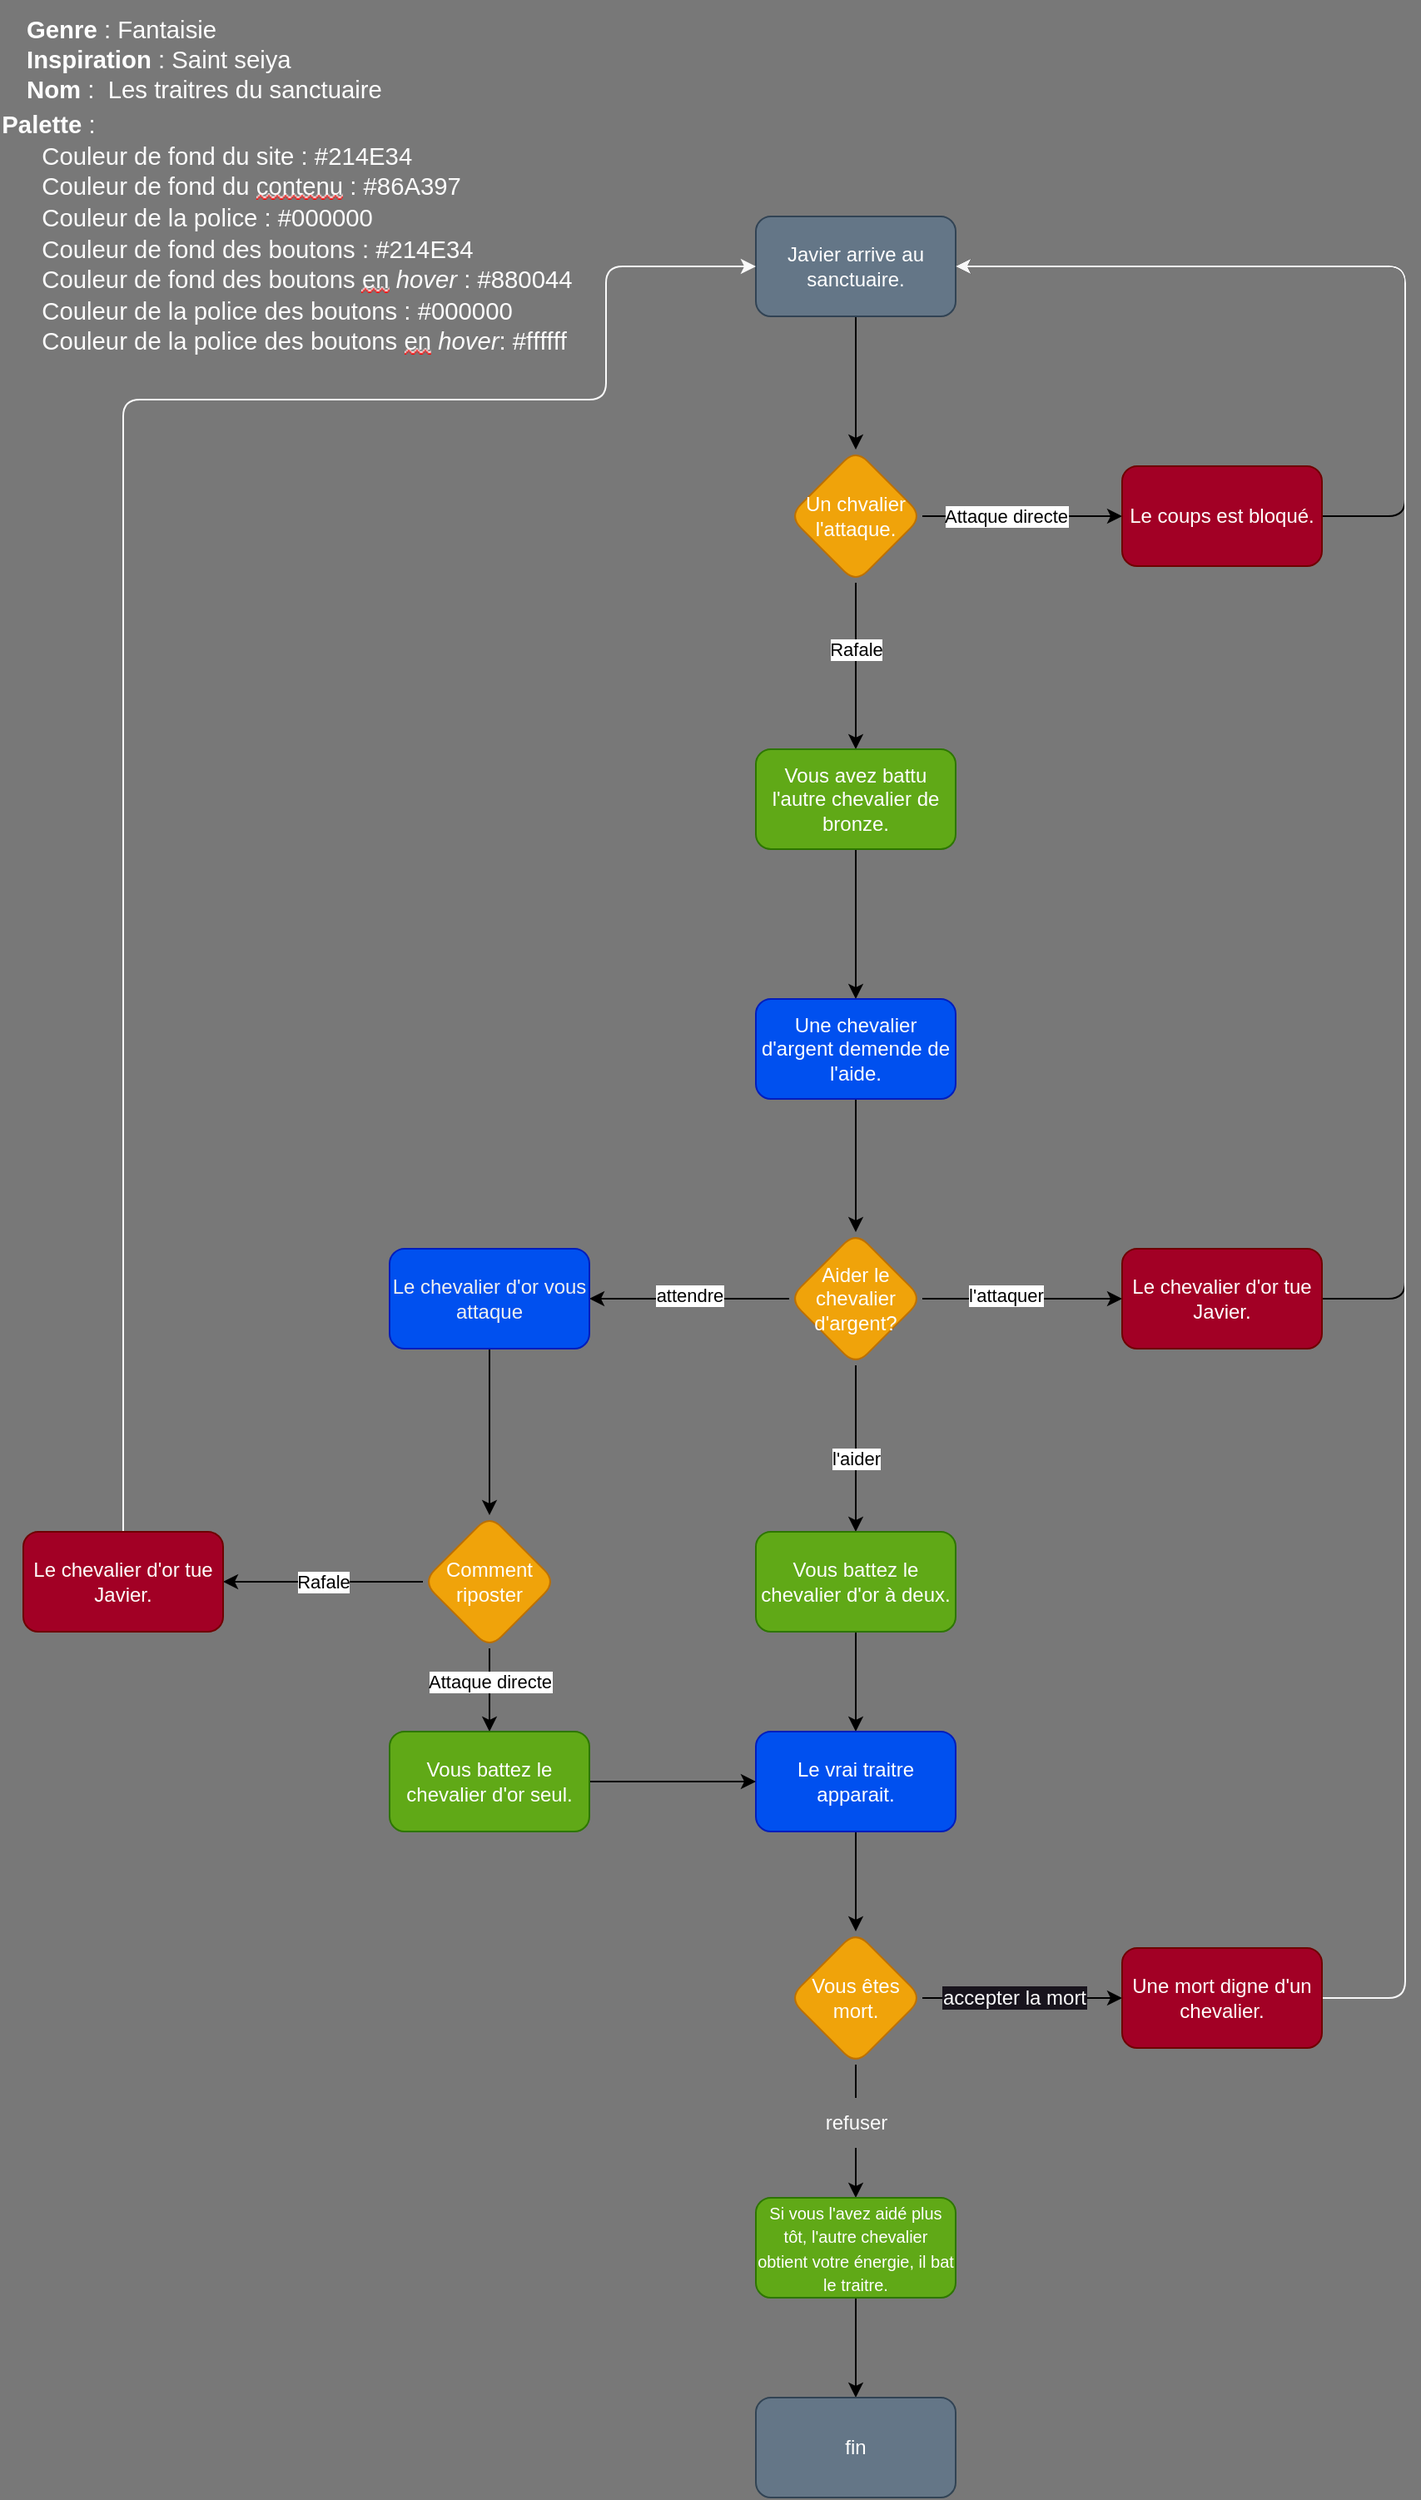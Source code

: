 <mxfile>
    <diagram id="e-8CFmKylmewfyXXPUCR" name="Page-1">
        <mxGraphModel dx="1216" dy="792" grid="0" gridSize="10" guides="0" tooltips="1" connect="1" arrows="1" fold="1" page="0" pageScale="1" pageWidth="850" pageHeight="1100" background="#787878" math="0" shadow="0">
            <root>
                <mxCell id="0"/>
                <mxCell id="1" parent="0"/>
                <mxCell id="6" style="edgeStyle=none;html=1;exitX=0.5;exitY=1;exitDx=0;exitDy=0;entryX=0.5;entryY=0;entryDx=0;entryDy=0;" parent="1" source="2" target="3" edge="1">
                    <mxGeometry relative="1" as="geometry"/>
                </mxCell>
                <mxCell id="2" value="Javier arrive au sanctuaire." style="rounded=1;whiteSpace=wrap;html=1;fillColor=#647687;fontColor=#ffffff;strokeColor=#314354;" parent="1" vertex="1">
                    <mxGeometry x="450" y="130" width="120" height="60" as="geometry"/>
                </mxCell>
                <mxCell id="7" style="edgeStyle=none;html=1;exitX=1;exitY=0.5;exitDx=0;exitDy=0;entryX=0;entryY=0.5;entryDx=0;entryDy=0;" parent="1" source="3" target="4" edge="1">
                    <mxGeometry relative="1" as="geometry"/>
                </mxCell>
                <mxCell id="10" value="Attaque directe" style="edgeLabel;html=1;align=center;verticalAlign=middle;resizable=0;points=[];" parent="7" vertex="1" connectable="0">
                    <mxGeometry x="-0.2" y="-2" relative="1" as="geometry">
                        <mxPoint x="2" y="-2" as="offset"/>
                    </mxGeometry>
                </mxCell>
                <mxCell id="8" style="edgeStyle=none;html=1;exitX=0.5;exitY=1;exitDx=0;exitDy=0;entryX=0.5;entryY=0;entryDx=0;entryDy=0;" parent="1" source="3" target="5" edge="1">
                    <mxGeometry relative="1" as="geometry"/>
                </mxCell>
                <mxCell id="11" value="Rafale" style="edgeLabel;html=1;align=center;verticalAlign=middle;resizable=0;points=[];" parent="8" vertex="1" connectable="0">
                    <mxGeometry x="0.22" relative="1" as="geometry">
                        <mxPoint y="-21" as="offset"/>
                    </mxGeometry>
                </mxCell>
                <mxCell id="3" value="&lt;font color=&quot;#ffffff&quot;&gt;Un chvalier l'attaque.&lt;/font&gt;" style="rhombus;whiteSpace=wrap;html=1;fillColor=#f0a30a;fontColor=#000000;strokeColor=#BD7000;rounded=1;" parent="1" vertex="1">
                    <mxGeometry x="470" y="270" width="80" height="80" as="geometry"/>
                </mxCell>
                <mxCell id="27" style="edgeStyle=orthogonalEdgeStyle;html=1;exitX=1;exitY=0.5;exitDx=0;exitDy=0;fontColor=#FCFCFC;entryX=1;entryY=0.5;entryDx=0;entryDy=0;" parent="1" source="4" target="2" edge="1">
                    <mxGeometry relative="1" as="geometry">
                        <mxPoint x="830" y="310" as="targetPoint"/>
                        <Array as="points">
                            <mxPoint x="840" y="310"/>
                            <mxPoint x="840" y="160"/>
                        </Array>
                    </mxGeometry>
                </mxCell>
                <mxCell id="4" value="Le coups est bloqué." style="rounded=1;whiteSpace=wrap;html=1;fillColor=#a20025;fontColor=#ffffff;strokeColor=#6F0000;" parent="1" vertex="1">
                    <mxGeometry x="670" y="280" width="120" height="60" as="geometry"/>
                </mxCell>
                <mxCell id="18" style="edgeStyle=none;html=1;exitX=0.5;exitY=1;exitDx=0;exitDy=0;entryX=0.5;entryY=0;entryDx=0;entryDy=0;fontColor=#FCFCFC;" parent="1" source="5" target="17" edge="1">
                    <mxGeometry relative="1" as="geometry"/>
                </mxCell>
                <mxCell id="5" value="Vous avez battu l'autre chevalier de bronze." style="rounded=1;whiteSpace=wrap;html=1;fillColor=#60a917;fontColor=#ffffff;strokeColor=#2D7600;" parent="1" vertex="1">
                    <mxGeometry x="450" y="450" width="120" height="60" as="geometry"/>
                </mxCell>
                <mxCell id="14" value="&lt;font color=&quot;#ffffff&quot;&gt;&lt;span style=&quot;margin: 0px; padding: 0px; user-select: text; -webkit-user-drag: none; -webkit-tap-highlight-color: transparent; font-weight: bold; font-size: 11pt; font-family: Calibri, sans-serif; line-height: 18px; font-variant-ligatures: none !important;&quot; lang=&quot;EN-US&quot; class=&quot;TextRun SCXO33708353 BCX0&quot; data-contrast=&quot;auto&quot;&gt;Genre&amp;nbsp;&lt;/span&gt;&lt;span style=&quot;margin: 0px; padding: 0px; user-select: text; -webkit-user-drag: none; -webkit-tap-highlight-color: transparent; font-size: 11pt; font-family: Calibri, sans-serif; line-height: 18px; font-variant-ligatures: none !important;&quot; lang=&quot;EN-US&quot; class=&quot;TextRun SCXO33708353 BCX0&quot; data-contrast=&quot;auto&quot;&gt;: Fantaisie&lt;/span&gt;&lt;span style=&quot;margin: 0px; padding: 0px; user-select: text; -webkit-user-drag: none; -webkit-tap-highlight-color: transparent; font-size: 11pt; line-height: 18px; font-family: WordVisiCarriageReturn_MSFontService, Calibri, sans-serif;&quot; class=&quot;LineBreakBlob BlobObject DragDrop SCXO33708353 BCX0&quot;&gt;&lt;span style=&quot;margin: 0px; padding: 0px; user-select: text; -webkit-user-drag: none; -webkit-tap-highlight-color: transparent;&quot; class=&quot;SCXO33708353 BCX0&quot;&gt;&amp;nbsp;&lt;/span&gt;&lt;br style=&quot;margin: 0px; padding: 0px; user-select: text; -webkit-user-drag: none; -webkit-tap-highlight-color: transparent;&quot; class=&quot;SCXO33708353 BCX0&quot;&gt;&lt;/span&gt;&lt;span style=&quot;margin: 0px; padding: 0px; user-select: text; -webkit-user-drag: none; -webkit-tap-highlight-color: transparent; font-weight: bold; font-size: 11pt; font-family: Calibri, sans-serif; line-height: 18px; font-variant-ligatures: none !important;&quot; lang=&quot;EN-US&quot; class=&quot;TextRun SCXO33708353 BCX0&quot; data-contrast=&quot;auto&quot;&gt;Inspiration&amp;nbsp;&lt;/span&gt;&lt;span style=&quot;margin: 0px; padding: 0px; user-select: text; -webkit-user-drag: none; -webkit-tap-highlight-color: transparent; font-size: 11pt; font-family: Calibri, sans-serif; line-height: 18px; font-variant-ligatures: none !important;&quot; lang=&quot;EN-US&quot; class=&quot;TextRun SCXO33708353 BCX0&quot; data-contrast=&quot;auto&quot;&gt;: Saint seiya&lt;/span&gt;&lt;span style=&quot;margin: 0px; padding: 0px; user-select: text; -webkit-user-drag: none; -webkit-tap-highlight-color: transparent; font-size: 11pt; line-height: 18px; font-family: WordVisiCarriageReturn_MSFontService, Calibri, sans-serif;&quot; class=&quot;LineBreakBlob BlobObject DragDrop SCXO33708353 BCX0&quot;&gt;&lt;span style=&quot;margin: 0px; padding: 0px; user-select: text; -webkit-user-drag: none; -webkit-tap-highlight-color: transparent;&quot; class=&quot;SCXO33708353 BCX0&quot;&gt;&amp;nbsp;&lt;/span&gt;&lt;br style=&quot;margin: 0px; padding: 0px; user-select: text; -webkit-user-drag: none; -webkit-tap-highlight-color: transparent;&quot; class=&quot;SCXO33708353 BCX0&quot;&gt;&lt;/span&gt;&lt;span style=&quot;margin: 0px; padding: 0px; user-select: text; -webkit-user-drag: none; -webkit-tap-highlight-color: transparent; font-weight: bold; font-size: 11pt; font-family: Calibri, sans-serif; line-height: 18px; font-variant-ligatures: none !important;&quot; lang=&quot;EN-US&quot; class=&quot;TextRun SCXO33708353 BCX0&quot; data-contrast=&quot;auto&quot;&gt;Nom&amp;nbsp;&lt;/span&gt;&lt;span style=&quot;margin: 0px; padding: 0px; user-select: text; -webkit-user-drag: none; -webkit-tap-highlight-color: transparent; font-size: 11pt; font-family: Calibri, sans-serif; line-height: 18px; font-variant-ligatures: none !important;&quot; lang=&quot;EN-US&quot; class=&quot;TextRun SCXO33708353 BCX0&quot; data-contrast=&quot;auto&quot;&gt;: &lt;/span&gt;&lt;span style=&quot;margin: 0px; padding: 0px; user-select: text; -webkit-user-drag: none; -webkit-tap-highlight-color: transparent; font-size: 11pt; line-height: 18px; font-family: Calibri, sans-serif;&quot; class=&quot;EOP SCXO33708353 BCX0&quot;&gt;&amp;nbsp;Les traitres du sanctuaire&lt;br&gt;&lt;/span&gt;&lt;/font&gt;" style="text;html=1;align=left;verticalAlign=middle;resizable=0;points=[];autosize=1;strokeColor=none;fillColor=none;" parent="1" vertex="1">
                    <mxGeometry x="10" width="220" height="70" as="geometry"/>
                </mxCell>
                <mxCell id="16" value="&lt;p style=&quot;margin: 0px; padding: 0px; user-select: text; -webkit-user-drag: none; -webkit-tap-highlight-color: transparent; overflow-wrap: break-word; font-family: Calibri, sans-serif; font-size: 14.667px; text-align: left; vertical-align: baseline; font-kerning: none;&quot; lang=&quot;FR-CA&quot; class=&quot;Paragraph SCXO118537316 BCX0&quot;&gt;&lt;font style=&quot;&quot; color=&quot;#fcfcfc&quot;&gt;&lt;span style=&quot;margin: 0px; padding: 0px; user-select: text; -webkit-user-drag: none; -webkit-tap-highlight-color: transparent; font-weight: bold; font-size: 11pt; line-height: 18px; font-variant-ligatures: none !important;&quot; lang=&quot;EN-US&quot; class=&quot;TextRun SCXO118537316 BCX0&quot; data-contrast=&quot;auto&quot;&gt;Palette&amp;nbsp;&lt;/span&gt;&lt;span style=&quot;margin: 0px; padding: 0px; user-select: text; -webkit-user-drag: none; -webkit-tap-highlight-color: transparent; font-size: 11pt; line-height: 18px; font-variant-ligatures: none !important;&quot; lang=&quot;EN-US&quot; class=&quot;TextRun SCXO118537316 BCX0&quot; data-contrast=&quot;auto&quot;&gt;:&amp;nbsp;&lt;/span&gt;&lt;span style=&quot;margin: 0px; padding: 0px; user-select: text; -webkit-user-drag: none; -webkit-tap-highlight-color: transparent; font-size: 11pt; line-height: 18px;&quot; class=&quot;EOP SCXO118537316 BCX0&quot;&gt;&amp;nbsp;&lt;/span&gt;&lt;/font&gt;&lt;/p&gt;&lt;ul style=&quot;margin: 0px; padding: 0px; user-select: text; -webkit-user-drag: none; -webkit-tap-highlight-color: transparent; overflow: visible; cursor: text; font-family: verdana; font-size: 14.667px; text-align: left;&quot; role=&quot;list&quot; class=&quot;BulletListStyle1 SCXO118537316 BCX0&quot;&gt;&lt;li style=&quot;margin: 0px 0px 0px 24px; padding-top: 0px; padding-bottom: 0px; user-select: text; -webkit-user-drag: none; -webkit-tap-highlight-color: transparent; overflow: visible; cursor: text; clear: both; position: relative; direction: ltr; display: block; font-size: 11pt; font-family: Calibri, sans-serif; vertical-align: baseline;&quot; class=&quot;OutlineElement Ltr SCXO118537316 BCX0&quot; data-aria-level=&quot;2&quot; role=&quot;listitem&quot; data-aria-posinset=&quot;1&quot;&gt;&lt;p style=&quot;margin: 0px; padding: 0px; user-select: text; -webkit-user-drag: none; -webkit-tap-highlight-color: transparent; overflow-wrap: break-word; vertical-align: baseline; font-kerning: none;&quot; lang=&quot;FR-CA&quot; class=&quot;Paragraph SCXO118537316 BCX0&quot;&gt;&lt;font color=&quot;#fcfcfc&quot;&gt;&lt;span style=&quot;margin: 0px; padding: 0px; user-select: text; -webkit-user-drag: none; -webkit-tap-highlight-color: transparent; font-size: 11pt; line-height: 18px; font-variant-ligatures: none !important;&quot; lang=&quot;EN-US&quot; class=&quot;TextRun SCXO118537316 BCX0&quot; data-contrast=&quot;auto&quot;&gt;Couleur de fond du site : #&lt;/span&gt;&lt;span style=&quot;margin: 0px; padding: 0px; user-select: text; -webkit-user-drag: none; -webkit-tap-highlight-color: transparent; font-size: 11pt; line-height: 18px;&quot; class=&quot;EOP SCXO118537316 BCX0&quot;&gt;&lt;span style=&quot;font-size: 14.667px; font-variant-ligatures: none;&quot;&gt;214E34&lt;/span&gt;&amp;nbsp;&lt;/span&gt;&lt;/font&gt;&lt;/p&gt;&lt;/li&gt;&lt;li style=&quot;margin: 0px 0px 0px 24px; padding-top: 0px; padding-bottom: 0px; user-select: text; -webkit-user-drag: none; -webkit-tap-highlight-color: transparent; overflow: visible; cursor: text; clear: both; position: relative; direction: ltr; display: block; font-size: 11pt; font-family: Calibri, sans-serif; vertical-align: baseline;&quot; class=&quot;OutlineElement Ltr SCXO118537316 BCX0&quot; data-aria-level=&quot;2&quot; role=&quot;listitem&quot; data-aria-posinset=&quot;2&quot;&gt;&lt;p style=&quot;margin: 0px; padding: 0px; user-select: text; -webkit-user-drag: none; -webkit-tap-highlight-color: transparent; overflow-wrap: break-word; vertical-align: baseline; font-kerning: none;&quot; lang=&quot;FR-CA&quot; class=&quot;Paragraph SCXO118537316 BCX0&quot;&gt;&lt;font color=&quot;#fcfcfc&quot;&gt;&lt;span style=&quot;margin: 0px; padding: 0px; user-select: text; -webkit-user-drag: none; -webkit-tap-highlight-color: transparent; font-size: 11pt; line-height: 18px; font-variant-ligatures: none !important;&quot; lang=&quot;EN-US&quot; class=&quot;TextRun SCXO118537316 BCX0&quot; data-contrast=&quot;auto&quot;&gt;&lt;span style=&quot;margin: 0px; padding: 0px; user-select: text; -webkit-user-drag: none; -webkit-tap-highlight-color: transparent;&quot; class=&quot;NormalTextRun SCXO118537316 BCX0&quot;&gt;Couleur de fond du&amp;nbsp;&lt;/span&gt;&lt;span style=&quot;margin: 0px; padding: 0px; user-select: text; -webkit-user-drag: none; -webkit-tap-highlight-color: transparent; background-repeat: repeat-x; background-position: left bottom; background-image: url(&amp;quot;data:image/gif;base64,R0lGODlhBQAEAJECAP////8AAAAAAAAAACH5BAEAAAIALAAAAAAFAAQAAAIIlGAXCCHrTCgAOw==&amp;quot;); border-bottom: 1px solid transparent;&quot; class=&quot;SpellingError SCXO118537316 BCX0&quot;&gt;contenu&lt;/span&gt;&lt;span style=&quot;margin: 0px; padding: 0px; user-select: text; -webkit-user-drag: none; -webkit-tap-highlight-color: transparent;&quot; class=&quot;NormalTextRun SCXO118537316 BCX0&quot;&gt;&amp;nbsp;:&amp;nbsp;&lt;/span&gt;&lt;/span&gt;&lt;span style=&quot;margin: 0px; padding: 0px; user-select: text; -webkit-user-drag: none; -webkit-tap-highlight-color: transparent; font-size: 11pt; line-height: 18px;&quot; class=&quot;EOP SCXO118537316 BCX0&quot;&gt;&lt;span style=&quot;font-size: 14.667px; font-variant-ligatures: none;&quot;&gt;#&lt;/span&gt;&lt;/span&gt;&lt;/font&gt;&lt;span style=&quot;color: rgb(252, 252, 252); font-size: 14.667px; font-variant-ligatures: none; background-color: initial;&quot;&gt;86A397&lt;/span&gt;&lt;/p&gt;&lt;/li&gt;&lt;li style=&quot;margin: 0px 0px 0px 24px; padding-top: 0px; padding-bottom: 0px; user-select: text; -webkit-user-drag: none; -webkit-tap-highlight-color: transparent; overflow: visible; cursor: text; clear: both; position: relative; direction: ltr; display: block; font-size: 11pt; font-family: Calibri, sans-serif; vertical-align: baseline;&quot; class=&quot;OutlineElement Ltr SCXO118537316 BCX0&quot; data-aria-level=&quot;2&quot; role=&quot;listitem&quot; data-aria-posinset=&quot;3&quot;&gt;&lt;p style=&quot;margin: 0px; padding: 0px; user-select: text; -webkit-user-drag: none; -webkit-tap-highlight-color: transparent; overflow-wrap: break-word; vertical-align: baseline; font-kerning: none;&quot; lang=&quot;FR-CA&quot; class=&quot;Paragraph SCXO118537316 BCX0&quot;&gt;&lt;font color=&quot;#fcfcfc&quot;&gt;&lt;span style=&quot;margin: 0px; padding: 0px; user-select: text; -webkit-user-drag: none; -webkit-tap-highlight-color: transparent; font-size: 11pt; line-height: 18px; font-variant-ligatures: none !important;&quot; lang=&quot;EN-US&quot; class=&quot;TextRun SCXO118537316 BCX0&quot; data-contrast=&quot;auto&quot;&gt;Couleur de la police : #000000&lt;/span&gt;&lt;span style=&quot;margin: 0px; padding: 0px; user-select: text; -webkit-user-drag: none; -webkit-tap-highlight-color: transparent; font-size: 11pt; line-height: 18px;&quot; class=&quot;EOP SCXO118537316 BCX0&quot;&gt;&amp;nbsp;&lt;/span&gt;&lt;/font&gt;&lt;/p&gt;&lt;/li&gt;&lt;li style=&quot;margin: 0px 0px 0px 24px; padding-top: 0px; padding-bottom: 0px; user-select: text; -webkit-user-drag: none; -webkit-tap-highlight-color: transparent; overflow: visible; cursor: text; clear: both; position: relative; direction: ltr; display: block; font-size: 11pt; font-family: Calibri, sans-serif; vertical-align: baseline;&quot; class=&quot;OutlineElement Ltr SCXO118537316 BCX0&quot; data-aria-level=&quot;2&quot; role=&quot;listitem&quot; data-aria-posinset=&quot;4&quot;&gt;&lt;p style=&quot;margin: 0px; padding: 0px; user-select: text; -webkit-user-drag: none; -webkit-tap-highlight-color: transparent; overflow-wrap: break-word; vertical-align: baseline; font-kerning: none;&quot; lang=&quot;FR-CA&quot; class=&quot;Paragraph SCXO118537316 BCX0&quot;&gt;&lt;font color=&quot;#fcfcfc&quot;&gt;&lt;span style=&quot;margin: 0px; padding: 0px; user-select: text; -webkit-user-drag: none; -webkit-tap-highlight-color: transparent; font-size: 11pt; line-height: 18px; font-variant-ligatures: none !important;&quot; lang=&quot;EN-US&quot; class=&quot;TextRun SCXO118537316 BCX0&quot; data-contrast=&quot;auto&quot;&gt;Couleur de fond des boutons : #&lt;/span&gt;&lt;/font&gt;&lt;span style=&quot;background-color: initial; color: rgb(252, 252, 252); font-size: 14.667px; font-variant-ligatures: none;&quot;&gt;214E34&lt;/span&gt;&lt;span style=&quot;background-color: initial; color: rgb(252, 252, 252); font-size: 14.667px;&quot;&gt;&amp;nbsp;&lt;/span&gt;&lt;/p&gt;&lt;/li&gt;&lt;li style=&quot;margin: 0px 0px 0px 24px; padding-top: 0px; padding-bottom: 0px; user-select: text; -webkit-user-drag: none; -webkit-tap-highlight-color: transparent; overflow: visible; cursor: text; clear: both; position: relative; direction: ltr; display: block; font-size: 11pt; font-family: Calibri, sans-serif; vertical-align: baseline;&quot; class=&quot;OutlineElement Ltr SCXO118537316 BCX0&quot; data-aria-level=&quot;2&quot; role=&quot;listitem&quot; data-aria-posinset=&quot;5&quot;&gt;&lt;p style=&quot;margin: 0px; padding: 0px; user-select: text; -webkit-user-drag: none; -webkit-tap-highlight-color: transparent; overflow-wrap: break-word; vertical-align: baseline; font-kerning: none;&quot; lang=&quot;FR-CA&quot; class=&quot;Paragraph SCXO118537316 BCX0&quot;&gt;&lt;font color=&quot;#fcfcfc&quot;&gt;&lt;span style=&quot;margin: 0px; padding: 0px; user-select: text; -webkit-user-drag: none; -webkit-tap-highlight-color: transparent; font-size: 11pt; line-height: 18px; font-variant-ligatures: none !important;&quot; lang=&quot;EN-US&quot; class=&quot;TextRun SCXO118537316 BCX0&quot; data-contrast=&quot;auto&quot;&gt;&lt;span style=&quot;margin: 0px; padding: 0px; user-select: text; -webkit-user-drag: none; -webkit-tap-highlight-color: transparent;&quot; class=&quot;NormalTextRun SCXO118537316 BCX0&quot;&gt;Couleur de fond des boutons&amp;nbsp;&lt;/span&gt;&lt;span style=&quot;margin: 0px; padding: 0px; user-select: text; -webkit-user-drag: none; -webkit-tap-highlight-color: transparent; background-repeat: repeat-x; background-position: left bottom; background-image: url(&amp;quot;data:image/gif;base64,R0lGODlhBQAEAJECAP////8AAAAAAAAAACH5BAEAAAIALAAAAAAFAAQAAAIIlGAXCCHrTCgAOw==&amp;quot;); border-bottom: 1px solid transparent;&quot; class=&quot;SpellingError SCXO118537316 BCX0&quot;&gt;en&lt;/span&gt;&lt;span style=&quot;margin: 0px; padding: 0px; user-select: text; -webkit-user-drag: none; -webkit-tap-highlight-color: transparent;&quot; class=&quot;NormalTextRun SCXO118537316 BCX0&quot;&gt;&amp;nbsp;&lt;/span&gt;&lt;/span&gt;&lt;span style=&quot;margin: 0px; padding: 0px; user-select: text; -webkit-user-drag: none; -webkit-tap-highlight-color: transparent; font-style: italic; font-size: 11pt; line-height: 18px; font-variant-ligatures: none !important;&quot; lang=&quot;EN-US&quot; class=&quot;TextRun SCXO118537316 BCX0&quot; data-contrast=&quot;auto&quot;&gt;hover&amp;nbsp;&lt;/span&gt;&lt;span style=&quot;margin: 0px; padding: 0px; user-select: text; -webkit-user-drag: none; -webkit-tap-highlight-color: transparent; font-size: 11pt; line-height: 18px; font-variant-ligatures: none !important;&quot; lang=&quot;EN-US&quot; class=&quot;TextRun SCXO118537316 BCX0&quot; data-contrast=&quot;auto&quot;&gt;: #880044&lt;/span&gt;&lt;span style=&quot;margin: 0px; padding: 0px; user-select: text; -webkit-user-drag: none; -webkit-tap-highlight-color: transparent; font-size: 11pt; line-height: 18px;&quot; class=&quot;EOP SCXO118537316 BCX0&quot;&gt;&amp;nbsp;&lt;/span&gt;&lt;/font&gt;&lt;/p&gt;&lt;/li&gt;&lt;li style=&quot;margin: 0px 0px 0px 24px; padding-top: 0px; padding-bottom: 0px; user-select: text; -webkit-user-drag: none; -webkit-tap-highlight-color: transparent; overflow: visible; cursor: text; clear: both; position: relative; direction: ltr; display: block; font-size: 11pt; font-family: Calibri, sans-serif; vertical-align: baseline;&quot; class=&quot;OutlineElement Ltr SCXO118537316 BCX0&quot; data-aria-level=&quot;2&quot; role=&quot;listitem&quot; data-aria-posinset=&quot;6&quot;&gt;&lt;p style=&quot;margin: 0px; padding: 0px; user-select: text; -webkit-user-drag: none; -webkit-tap-highlight-color: transparent; overflow-wrap: break-word; vertical-align: baseline; font-kerning: none;&quot; lang=&quot;FR-CA&quot; class=&quot;Paragraph SCXO118537316 BCX0&quot;&gt;&lt;font color=&quot;#fcfcfc&quot;&gt;&lt;span style=&quot;margin: 0px; padding: 0px; user-select: text; -webkit-user-drag: none; -webkit-tap-highlight-color: transparent; font-size: 11pt; line-height: 18px; font-variant-ligatures: none !important;&quot; lang=&quot;EN-US&quot; class=&quot;TextRun SCXO118537316 BCX0&quot; data-contrast=&quot;auto&quot;&gt;Couleur de la police des boutons : #000000&lt;/span&gt;&lt;span style=&quot;margin: 0px; padding: 0px; user-select: text; -webkit-user-drag: none; -webkit-tap-highlight-color: transparent; font-size: 11pt; line-height: 18px;&quot; class=&quot;EOP SCXO118537316 BCX0&quot;&gt;&amp;nbsp;&lt;/span&gt;&lt;/font&gt;&lt;/p&gt;&lt;/li&gt;&lt;li style=&quot;margin: 0px 0px 0px 24px; padding-top: 0px; padding-bottom: 0px; user-select: text; -webkit-user-drag: none; -webkit-tap-highlight-color: transparent; overflow: visible; cursor: text; clear: both; position: relative; direction: ltr; display: block; font-size: 11pt; font-family: Calibri, sans-serif; vertical-align: baseline;&quot; class=&quot;OutlineElement Ltr SCXO118537316 BCX0&quot; data-aria-level=&quot;2&quot; role=&quot;listitem&quot; data-aria-posinset=&quot;7&quot;&gt;&lt;p style=&quot;margin: 0px; padding: 0px; user-select: text; -webkit-user-drag: none; -webkit-tap-highlight-color: transparent; overflow-wrap: break-word; vertical-align: baseline; font-kerning: none;&quot; lang=&quot;FR-CA&quot; class=&quot;Paragraph SCXO118537316 BCX0&quot;&gt;&lt;font style=&quot;&quot; color=&quot;#fcfcfc&quot;&gt;&lt;span style=&quot;margin: 0px; padding: 0px; user-select: text; -webkit-user-drag: none; -webkit-tap-highlight-color: transparent; font-size: 11pt; line-height: 18px; font-variant-ligatures: none !important;&quot; lang=&quot;EN-US&quot; class=&quot;TextRun SCXO118537316 BCX0&quot; data-contrast=&quot;auto&quot;&gt;Couleur de la police des boutons&amp;nbsp;&lt;/span&gt;&lt;span style=&quot;margin: 0px; padding: 0px; user-select: text; -webkit-user-drag: none; -webkit-tap-highlight-color: transparent; font-size: 11pt; line-height: 18px; font-variant-ligatures: none !important;&quot; lang=&quot;EN-US&quot; class=&quot;TextRun SCXO118537316 BCX0&quot; data-contrast=&quot;auto&quot;&gt;&lt;span style=&quot;margin: 0px; padding: 0px; user-select: text; -webkit-user-drag: none; -webkit-tap-highlight-color: transparent; background-repeat: repeat-x; background-position: left bottom; background-image: url(&amp;quot;data:image/gif;base64,R0lGODlhBQAEAJECAP////8AAAAAAAAAACH5BAEAAAIALAAAAAAFAAQAAAIIlGAXCCHrTCgAOw==&amp;quot;); border-bottom: 1px solid transparent;&quot; class=&quot;SpellingError SCXO118537316 BCX0&quot;&gt;en&lt;/span&gt;&lt;span style=&quot;margin: 0px; padding: 0px; user-select: text; -webkit-user-drag: none; -webkit-tap-highlight-color: transparent;&quot; class=&quot;NormalTextRun SCXO118537316 BCX0&quot;&gt;&amp;nbsp;&lt;/span&gt;&lt;/span&gt;&lt;span style=&quot;margin: 0px; padding: 0px; user-select: text; -webkit-user-drag: none; -webkit-tap-highlight-color: transparent; font-style: italic; font-size: 11pt; line-height: 18px; font-variant-ligatures: none !important;&quot; lang=&quot;EN-US&quot; class=&quot;TextRun SCXO118537316 BCX0&quot; data-contrast=&quot;auto&quot;&gt;hover&lt;/span&gt;&lt;span style=&quot;margin: 0px; padding: 0px; user-select: text; -webkit-user-drag: none; -webkit-tap-highlight-color: transparent; font-size: 11pt; line-height: 18px; font-variant-ligatures: none !important;&quot; lang=&quot;EN-US&quot; class=&quot;TextRun SCXO118537316 BCX0&quot; data-contrast=&quot;auto&quot;&gt;: #ffffff&lt;/span&gt;&lt;/font&gt;&lt;span style=&quot;background-color: transparent; color: windowtext; margin: 0px; padding: 0px; user-select: text; -webkit-user-drag: none; -webkit-tap-highlight-color: transparent; font-size: 11pt; line-height: 18px;&quot; class=&quot;EOP SCXO118537316 BCX0&quot;&gt;&amp;nbsp;&lt;/span&gt;&lt;/p&gt;&lt;/li&gt;&lt;/ul&gt;" style="text;html=1;align=center;verticalAlign=middle;resizable=0;points=[];autosize=1;strokeColor=none;fillColor=none;" parent="1" vertex="1">
                    <mxGeometry y="60" width="340" height="160" as="geometry"/>
                </mxCell>
                <mxCell id="23" style="edgeStyle=none;html=1;exitX=0.5;exitY=1;exitDx=0;exitDy=0;entryX=0.5;entryY=0;entryDx=0;entryDy=0;fontColor=#FCFCFC;" parent="1" source="17" target="19" edge="1">
                    <mxGeometry relative="1" as="geometry"/>
                </mxCell>
                <mxCell id="17" value="Une chevalier d'argent demende de l'aide." style="rounded=1;whiteSpace=wrap;html=1;fillColor=#0050ef;fontColor=#ffffff;strokeColor=#001DBC;" parent="1" vertex="1">
                    <mxGeometry x="450" y="600" width="120" height="60" as="geometry"/>
                </mxCell>
                <mxCell id="21" style="edgeStyle=none;html=1;exitX=1;exitY=0.5;exitDx=0;exitDy=0;entryX=0;entryY=0.5;entryDx=0;entryDy=0;fontColor=#FCFCFC;" parent="1" source="19" target="20" edge="1">
                    <mxGeometry relative="1" as="geometry"/>
                </mxCell>
                <mxCell id="25" style="edgeStyle=none;html=1;exitX=0.5;exitY=1;exitDx=0;exitDy=0;entryX=0.5;entryY=0;entryDx=0;entryDy=0;fontColor=#FCFCFC;" parent="1" source="19" target="24" edge="1">
                    <mxGeometry relative="1" as="geometry"/>
                </mxCell>
                <mxCell id="30" style="edgeStyle=orthogonalEdgeStyle;html=1;exitX=0;exitY=0.5;exitDx=0;exitDy=0;entryX=1;entryY=0.5;entryDx=0;entryDy=0;fontColor=#FCFCFC;" parent="1" source="19" target="58" edge="1">
                    <mxGeometry relative="1" as="geometry">
                        <mxPoint x="340" y="780" as="targetPoint"/>
                    </mxGeometry>
                </mxCell>
                <mxCell id="19" value="&lt;font color=&quot;#ffffff&quot;&gt;Aider le chevalier d'argent?&lt;/font&gt;" style="rhombus;whiteSpace=wrap;html=1;fillColor=#f0a30a;fontColor=#000000;strokeColor=#BD7000;rounded=1;" parent="1" vertex="1">
                    <mxGeometry x="470" y="740" width="80" height="80" as="geometry"/>
                </mxCell>
                <mxCell id="28" style="edgeStyle=orthogonalEdgeStyle;html=1;exitX=1;exitY=0.5;exitDx=0;exitDy=0;fontColor=#FCFCFC;entryX=1;entryY=0.5;entryDx=0;entryDy=0;" parent="1" source="20" target="2" edge="1">
                    <mxGeometry relative="1" as="geometry">
                        <mxPoint x="840" y="330" as="targetPoint"/>
                        <Array as="points">
                            <mxPoint x="840" y="780"/>
                            <mxPoint x="840" y="160"/>
                        </Array>
                    </mxGeometry>
                </mxCell>
                <mxCell id="20" value="Le chevalier d'or tue Javier." style="rounded=1;whiteSpace=wrap;html=1;fillColor=#a20025;fontColor=#ffffff;strokeColor=#6F0000;" parent="1" vertex="1">
                    <mxGeometry x="670" y="750" width="120" height="60" as="geometry"/>
                </mxCell>
                <mxCell id="22" value="l'attaquer" style="edgeLabel;html=1;align=center;verticalAlign=middle;resizable=0;points=[];" parent="1" vertex="1" connectable="0">
                    <mxGeometry x="610" y="782" as="geometry">
                        <mxPoint x="-10" y="-4" as="offset"/>
                    </mxGeometry>
                </mxCell>
                <mxCell id="34" style="edgeStyle=orthogonalEdgeStyle;html=1;exitX=0.5;exitY=1;exitDx=0;exitDy=0;entryX=0.5;entryY=0;entryDx=0;entryDy=0;fontColor=#FCFCFC;" parent="1" source="24" target="33" edge="1">
                    <mxGeometry relative="1" as="geometry"/>
                </mxCell>
                <mxCell id="24" value="Vous battez le chevalier d'or à deux." style="rounded=1;whiteSpace=wrap;html=1;fillColor=#60a917;fontColor=#ffffff;strokeColor=#2D7600;" parent="1" vertex="1">
                    <mxGeometry x="450" y="920" width="120" height="60" as="geometry"/>
                </mxCell>
                <mxCell id="26" value="l'aider" style="edgeLabel;html=1;align=center;verticalAlign=middle;resizable=0;points=[];" parent="1" vertex="1" connectable="0">
                    <mxGeometry x="520" y="880" as="geometry">
                        <mxPoint x="-10" y="-4" as="offset"/>
                    </mxGeometry>
                </mxCell>
                <mxCell id="32" style="edgeStyle=orthogonalEdgeStyle;html=1;exitX=0.5;exitY=0;exitDx=0;exitDy=0;entryX=0;entryY=0.5;entryDx=0;entryDy=0;fontColor=#FCFCFC;fillColor=#f9f7ed;strokeColor=#fafafa;" parent="1" source="48" target="2" edge="1">
                    <mxGeometry relative="1" as="geometry">
                        <Array as="points">
                            <mxPoint x="70" y="240"/>
                            <mxPoint x="360" y="240"/>
                            <mxPoint x="360" y="160"/>
                        </Array>
                        <mxPoint x="280" y="750" as="sourcePoint"/>
                    </mxGeometry>
                </mxCell>
                <mxCell id="49" style="edgeStyle=none;html=1;exitX=0;exitY=0.5;exitDx=0;exitDy=0;entryX=1;entryY=0.5;entryDx=0;entryDy=0;" parent="1" source="51" target="48" edge="1">
                    <mxGeometry relative="1" as="geometry">
                        <mxPoint x="220" y="780" as="sourcePoint"/>
                    </mxGeometry>
                </mxCell>
                <mxCell id="31" value="attendre" style="edgeLabel;html=1;align=center;verticalAlign=middle;resizable=0;points=[];" parent="1" vertex="1" connectable="0">
                    <mxGeometry x="420" y="782" as="geometry">
                        <mxPoint x="-10" y="-4" as="offset"/>
                    </mxGeometry>
                </mxCell>
                <mxCell id="36" style="edgeStyle=orthogonalEdgeStyle;html=1;exitX=0.5;exitY=1;exitDx=0;exitDy=0;entryX=0.5;entryY=0;entryDx=0;entryDy=0;fontColor=#FCFCFC;" parent="1" source="33" target="35" edge="1">
                    <mxGeometry relative="1" as="geometry"/>
                </mxCell>
                <mxCell id="33" value="Le vrai traitre apparait." style="rounded=1;whiteSpace=wrap;html=1;fillColor=#0050ef;fontColor=#ffffff;strokeColor=#001DBC;" parent="1" vertex="1">
                    <mxGeometry x="450" y="1040" width="120" height="60" as="geometry"/>
                </mxCell>
                <mxCell id="38" style="edgeStyle=orthogonalEdgeStyle;html=1;exitX=0.5;exitY=1;exitDx=0;exitDy=0;entryX=0.5;entryY=0;entryDx=0;entryDy=0;fontColor=#FCFCFC;startArrow=none;" parent="1" source="39" target="37" edge="1">
                    <mxGeometry relative="1" as="geometry"/>
                </mxCell>
                <mxCell id="44" style="edgeStyle=orthogonalEdgeStyle;html=1;exitX=1;exitY=0.5;exitDx=0;exitDy=0;entryX=0;entryY=0.5;entryDx=0;entryDy=0;fontColor=#FCFCFC;" parent="1" source="35" target="43" edge="1">
                    <mxGeometry relative="1" as="geometry"/>
                </mxCell>
                <mxCell id="35" value="&lt;font color=&quot;#ffffff&quot;&gt;Vous êtes mort.&lt;/font&gt;" style="rhombus;whiteSpace=wrap;html=1;fillColor=#f0a30a;fontColor=#000000;strokeColor=#BD7000;rounded=1;" parent="1" vertex="1">
                    <mxGeometry x="470" y="1160" width="80" height="80" as="geometry"/>
                </mxCell>
                <mxCell id="42" style="edgeStyle=orthogonalEdgeStyle;html=1;exitX=0.5;exitY=1;exitDx=0;exitDy=0;entryX=0.5;entryY=0;entryDx=0;entryDy=0;fontColor=#FCFCFC;" parent="1" source="37" target="41" edge="1">
                    <mxGeometry relative="1" as="geometry"/>
                </mxCell>
                <mxCell id="37" value="&lt;font style=&quot;font-size: 10px;&quot;&gt;Si vous l'avez aidé plus tôt, l'autre chevalier obtient votre énergie, il bat le traitre.&lt;/font&gt;" style="rounded=1;whiteSpace=wrap;html=1;fillColor=#60a917;fontColor=#ffffff;strokeColor=#2D7600;" parent="1" vertex="1">
                    <mxGeometry x="450" y="1320" width="120" height="60" as="geometry"/>
                </mxCell>
                <mxCell id="40" value="" style="edgeStyle=orthogonalEdgeStyle;html=1;exitX=0.5;exitY=1;exitDx=0;exitDy=0;entryX=0.5;entryY=0;entryDx=0;entryDy=0;fontColor=#FCFCFC;endArrow=none;" parent="1" source="35" target="39" edge="1">
                    <mxGeometry relative="1" as="geometry">
                        <mxPoint x="510" y="1240" as="sourcePoint"/>
                        <mxPoint x="510" y="1320" as="targetPoint"/>
                    </mxGeometry>
                </mxCell>
                <mxCell id="39" value="refuser" style="text;html=1;align=center;verticalAlign=middle;resizable=0;points=[];autosize=1;strokeColor=none;fillColor=none;fontColor=#FCFCFC;" parent="1" vertex="1">
                    <mxGeometry x="480" y="1260" width="60" height="30" as="geometry"/>
                </mxCell>
                <mxCell id="41" value="fin" style="rounded=1;whiteSpace=wrap;html=1;fillColor=#647687;fontColor=#ffffff;strokeColor=#314354;" parent="1" vertex="1">
                    <mxGeometry x="450" y="1440" width="120" height="60" as="geometry"/>
                </mxCell>
                <mxCell id="46" style="edgeStyle=orthogonalEdgeStyle;html=1;exitX=1;exitY=0.5;exitDx=0;exitDy=0;entryX=1;entryY=0.5;entryDx=0;entryDy=0;fontColor=#FCFCFC;fillColor=#f9f7ed;strokeColor=#f7f7f8;" parent="1" source="43" target="2" edge="1">
                    <mxGeometry relative="1" as="geometry">
                        <Array as="points">
                            <mxPoint x="840" y="1200"/>
                            <mxPoint x="840" y="160"/>
                        </Array>
                    </mxGeometry>
                </mxCell>
                <mxCell id="43" value="Une mort digne d'un chevalier." style="rounded=1;whiteSpace=wrap;html=1;fillColor=#a20025;fontColor=#ffffff;strokeColor=#6F0000;" parent="1" vertex="1">
                    <mxGeometry x="670" y="1170" width="120" height="60" as="geometry"/>
                </mxCell>
                <mxCell id="45" value="&lt;span style=&quot;background-color: rgb(24, 20, 29);&quot;&gt;accepter la mort&lt;/span&gt;" style="text;html=1;align=center;verticalAlign=middle;resizable=0;points=[];autosize=1;strokeColor=none;fillColor=none;fontColor=#FCFCFC;" parent="1" vertex="1">
                    <mxGeometry x="550" y="1185" width="110" height="30" as="geometry"/>
                </mxCell>
                <mxCell id="48" value="Le chevalier d'or tue Javier." style="rounded=1;whiteSpace=wrap;html=1;fillColor=#a20025;fontColor=#ffffff;strokeColor=#6F0000;" parent="1" vertex="1">
                    <mxGeometry x="10" y="920" width="120" height="60" as="geometry"/>
                </mxCell>
                <mxCell id="50" value="Rafale" style="edgeLabel;html=1;align=center;verticalAlign=middle;resizable=0;points=[];" parent="1" vertex="1" connectable="0">
                    <mxGeometry x="190" y="950" as="geometry"/>
                </mxCell>
                <mxCell id="54" style="edgeStyle=none;html=1;exitX=0.5;exitY=1;exitDx=0;exitDy=0;entryX=0.5;entryY=0;entryDx=0;entryDy=0;" parent="1" source="51" target="52" edge="1">
                    <mxGeometry relative="1" as="geometry"/>
                </mxCell>
                <mxCell id="51" value="&lt;span style=&quot;color: rgb(255, 255, 255);&quot;&gt;Comment riposter&lt;/span&gt;" style="rhombus;whiteSpace=wrap;html=1;fillColor=#f0a30a;fontColor=#000000;strokeColor=#BD7000;rounded=1;" parent="1" vertex="1">
                    <mxGeometry x="250" y="910" width="80" height="80" as="geometry"/>
                </mxCell>
                <mxCell id="55" style="edgeStyle=orthogonalEdgeStyle;html=1;exitX=1;exitY=0.5;exitDx=0;exitDy=0;entryX=0;entryY=0.5;entryDx=0;entryDy=0;" parent="1" source="52" target="33" edge="1">
                    <mxGeometry relative="1" as="geometry">
                        <mxPoint x="280" y="1150" as="targetPoint"/>
                    </mxGeometry>
                </mxCell>
                <mxCell id="52" value="Vous battez le chevalier d'or seul." style="rounded=1;whiteSpace=wrap;html=1;fillColor=#60a917;fontColor=#ffffff;strokeColor=#2D7600;" parent="1" vertex="1">
                    <mxGeometry x="230" y="1040" width="120" height="60" as="geometry"/>
                </mxCell>
                <mxCell id="47" value="Attaque directe" style="edgeLabel;html=1;align=center;verticalAlign=middle;resizable=0;points=[];" parent="1" vertex="1" connectable="0">
                    <mxGeometry x="290" y="1010" as="geometry"/>
                </mxCell>
                <mxCell id="57" value="" style="endArrow=classic;html=1;exitX=0.5;exitY=1;exitDx=0;exitDy=0;entryX=0.5;entryY=0;entryDx=0;entryDy=0;" parent="1" source="58" target="51" edge="1">
                    <mxGeometry width="50" height="50" relative="1" as="geometry">
                        <mxPoint x="610" y="720" as="sourcePoint"/>
                        <mxPoint x="660" y="670" as="targetPoint"/>
                    </mxGeometry>
                </mxCell>
                <mxCell id="58" value="&lt;span style=&quot;color: rgb(240, 240, 240);&quot;&gt;Le chevalier d'or vous attaque&lt;/span&gt;" style="rounded=1;whiteSpace=wrap;html=1;fillColor=#0050ef;fontColor=#ffffff;strokeColor=#001DBC;" vertex="1" parent="1">
                    <mxGeometry x="230" y="750" width="120" height="60" as="geometry"/>
                </mxCell>
            </root>
        </mxGraphModel>
    </diagram>
</mxfile>